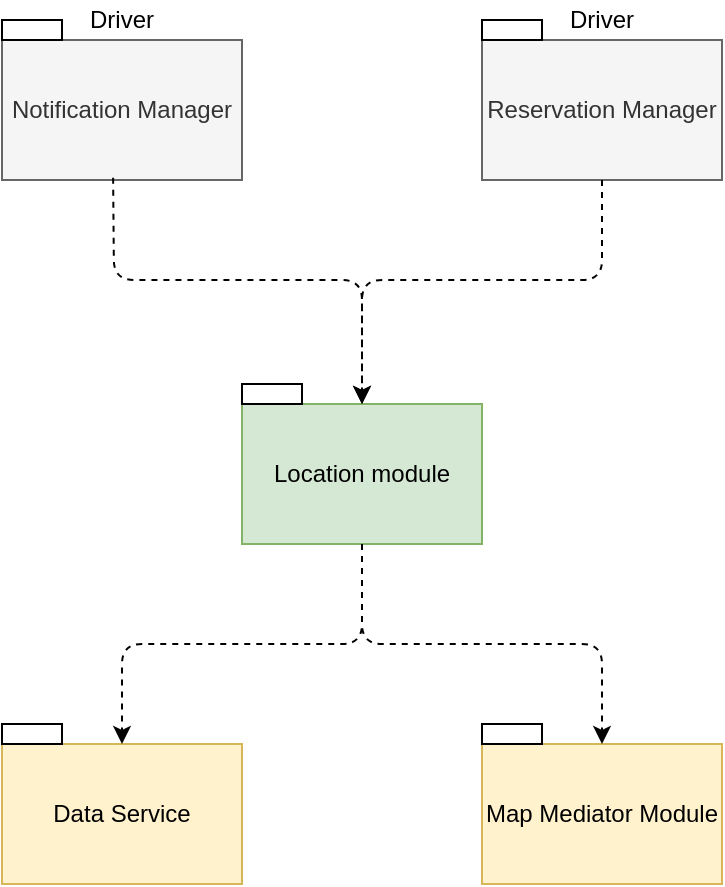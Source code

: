 <mxfile version="14.1.7" type="device"><diagram id="KOXVx6k9cLZfzeSVcIjd" name="Page-1"><mxGraphModel dx="886" dy="457" grid="1" gridSize="10" guides="1" tooltips="1" connect="1" arrows="1" fold="1" page="1" pageScale="1" pageWidth="827" pageHeight="1169" math="0" shadow="0"><root><mxCell id="0"/><mxCell id="1" parent="0"/><mxCell id="hHKyqxaUvACHF8y7QGxS-1" value="" style="group" parent="1" vertex="1" connectable="0"><mxGeometry x="200" y="482" width="120" height="80" as="geometry"/></mxCell><mxCell id="hHKyqxaUvACHF8y7QGxS-2" value="Data Service" style="rounded=0;whiteSpace=wrap;html=1;fillColor=#fff2cc;strokeColor=#d6b656;" parent="hHKyqxaUvACHF8y7QGxS-1" vertex="1"><mxGeometry y="10" width="120" height="70" as="geometry"/></mxCell><mxCell id="hHKyqxaUvACHF8y7QGxS-3" value="" style="rounded=0;whiteSpace=wrap;html=1;" parent="hHKyqxaUvACHF8y7QGxS-1" vertex="1"><mxGeometry width="30" height="10" as="geometry"/></mxCell><mxCell id="hHKyqxaUvACHF8y7QGxS-4" value="" style="group" parent="1" vertex="1" connectable="0"><mxGeometry x="320" y="312" width="120" height="80" as="geometry"/></mxCell><mxCell id="hHKyqxaUvACHF8y7QGxS-5" value="Location module" style="rounded=0;whiteSpace=wrap;html=1;fillColor=#d5e8d4;strokeColor=#82b366;" parent="hHKyqxaUvACHF8y7QGxS-4" vertex="1"><mxGeometry y="10" width="120" height="70" as="geometry"/></mxCell><mxCell id="hHKyqxaUvACHF8y7QGxS-6" value="" style="rounded=0;whiteSpace=wrap;html=1;" parent="hHKyqxaUvACHF8y7QGxS-4" vertex="1"><mxGeometry width="30" height="10" as="geometry"/></mxCell><mxCell id="hHKyqxaUvACHF8y7QGxS-7" value="" style="endArrow=classic;html=1;exitX=0.5;exitY=1;exitDx=0;exitDy=0;entryX=0.5;entryY=0;entryDx=0;entryDy=0;dashed=1;" parent="1" source="hHKyqxaUvACHF8y7QGxS-5" target="hHKyqxaUvACHF8y7QGxS-2" edge="1"><mxGeometry width="50" height="50" relative="1" as="geometry"><mxPoint x="390" y="502" as="sourcePoint"/><mxPoint x="440" y="452" as="targetPoint"/><Array as="points"><mxPoint x="380" y="442"/><mxPoint x="320" y="442"/><mxPoint x="260" y="442"/></Array></mxGeometry></mxCell><mxCell id="BtdZm3F7XQVW5hS_OpAJ-1" value="" style="group;fillColor=none;" vertex="1" connectable="0" parent="1"><mxGeometry x="440" y="482" width="120" height="80" as="geometry"/></mxCell><mxCell id="BtdZm3F7XQVW5hS_OpAJ-2" value="Map Mediator Module" style="rounded=0;whiteSpace=wrap;html=1;fillColor=#fff2cc;strokeColor=#d6b656;" vertex="1" parent="BtdZm3F7XQVW5hS_OpAJ-1"><mxGeometry y="10" width="120" height="70" as="geometry"/></mxCell><mxCell id="BtdZm3F7XQVW5hS_OpAJ-3" value="" style="rounded=0;whiteSpace=wrap;html=1;" vertex="1" parent="BtdZm3F7XQVW5hS_OpAJ-1"><mxGeometry width="30" height="10" as="geometry"/></mxCell><mxCell id="BtdZm3F7XQVW5hS_OpAJ-4" value="" style="endArrow=classic;html=1;dashed=1;exitX=0.5;exitY=1;exitDx=0;exitDy=0;entryX=0.5;entryY=0;entryDx=0;entryDy=0;" edge="1" parent="1" source="hHKyqxaUvACHF8y7QGxS-5" target="BtdZm3F7XQVW5hS_OpAJ-2"><mxGeometry width="50" height="50" relative="1" as="geometry"><mxPoint x="390" y="492" as="sourcePoint"/><mxPoint x="440" y="442" as="targetPoint"/><Array as="points"><mxPoint x="380" y="442"/><mxPoint x="500" y="442"/></Array></mxGeometry></mxCell><mxCell id="BtdZm3F7XQVW5hS_OpAJ-5" value="" style="group;fillColor=none;" vertex="1" connectable="0" parent="1"><mxGeometry x="440" y="130" width="120" height="80" as="geometry"/></mxCell><mxCell id="BtdZm3F7XQVW5hS_OpAJ-6" value="Reservation Manager" style="rounded=0;whiteSpace=wrap;html=1;fillColor=#f5f5f5;strokeColor=#666666;fontColor=#333333;" vertex="1" parent="BtdZm3F7XQVW5hS_OpAJ-5"><mxGeometry y="10" width="120" height="70" as="geometry"/></mxCell><mxCell id="BtdZm3F7XQVW5hS_OpAJ-7" value="" style="rounded=0;whiteSpace=wrap;html=1;" vertex="1" parent="BtdZm3F7XQVW5hS_OpAJ-5"><mxGeometry width="30" height="10" as="geometry"/></mxCell><mxCell id="BtdZm3F7XQVW5hS_OpAJ-14" value="Driver" style="text;html=1;strokeColor=none;fillColor=none;align=center;verticalAlign=middle;whiteSpace=wrap;rounded=0;" vertex="1" parent="BtdZm3F7XQVW5hS_OpAJ-5"><mxGeometry x="40" y="-10" width="40" height="20" as="geometry"/></mxCell><mxCell id="BtdZm3F7XQVW5hS_OpAJ-8" value="" style="group;fillColor=none;" vertex="1" connectable="0" parent="1"><mxGeometry x="200" y="130" width="120" height="80" as="geometry"/></mxCell><mxCell id="BtdZm3F7XQVW5hS_OpAJ-9" value="Notification Manager" style="rounded=0;whiteSpace=wrap;html=1;fillColor=#f5f5f5;strokeColor=#666666;fontColor=#333333;" vertex="1" parent="BtdZm3F7XQVW5hS_OpAJ-8"><mxGeometry y="10" width="120" height="70" as="geometry"/></mxCell><mxCell id="BtdZm3F7XQVW5hS_OpAJ-10" value="" style="rounded=0;whiteSpace=wrap;html=1;" vertex="1" parent="BtdZm3F7XQVW5hS_OpAJ-8"><mxGeometry width="30" height="10" as="geometry"/></mxCell><mxCell id="BtdZm3F7XQVW5hS_OpAJ-11" value="" style="endArrow=classic;html=1;dashed=1;exitX=0.5;exitY=1;exitDx=0;exitDy=0;entryX=0.5;entryY=0;entryDx=0;entryDy=0;" edge="1" parent="1" source="BtdZm3F7XQVW5hS_OpAJ-6" target="hHKyqxaUvACHF8y7QGxS-5"><mxGeometry width="50" height="50" relative="1" as="geometry"><mxPoint x="400" y="330" as="sourcePoint"/><mxPoint x="450" y="280" as="targetPoint"/><Array as="points"><mxPoint x="500" y="260"/><mxPoint x="440" y="260"/><mxPoint x="380" y="260"/></Array></mxGeometry></mxCell><mxCell id="BtdZm3F7XQVW5hS_OpAJ-13" value="" style="endArrow=classic;html=1;dashed=1;exitX=0.463;exitY=0.984;exitDx=0;exitDy=0;exitPerimeter=0;entryX=0.5;entryY=0;entryDx=0;entryDy=0;" edge="1" parent="1" source="BtdZm3F7XQVW5hS_OpAJ-9" target="hHKyqxaUvACHF8y7QGxS-5"><mxGeometry width="50" height="50" relative="1" as="geometry"><mxPoint x="400" y="330" as="sourcePoint"/><mxPoint x="450" y="280" as="targetPoint"/><Array as="points"><mxPoint x="256" y="260"/><mxPoint x="380" y="260"/></Array></mxGeometry></mxCell><mxCell id="BtdZm3F7XQVW5hS_OpAJ-15" value="Driver" style="text;html=1;strokeColor=none;fillColor=none;align=center;verticalAlign=middle;whiteSpace=wrap;rounded=0;" vertex="1" parent="1"><mxGeometry x="240" y="120" width="40" height="20" as="geometry"/></mxCell></root></mxGraphModel></diagram></mxfile>